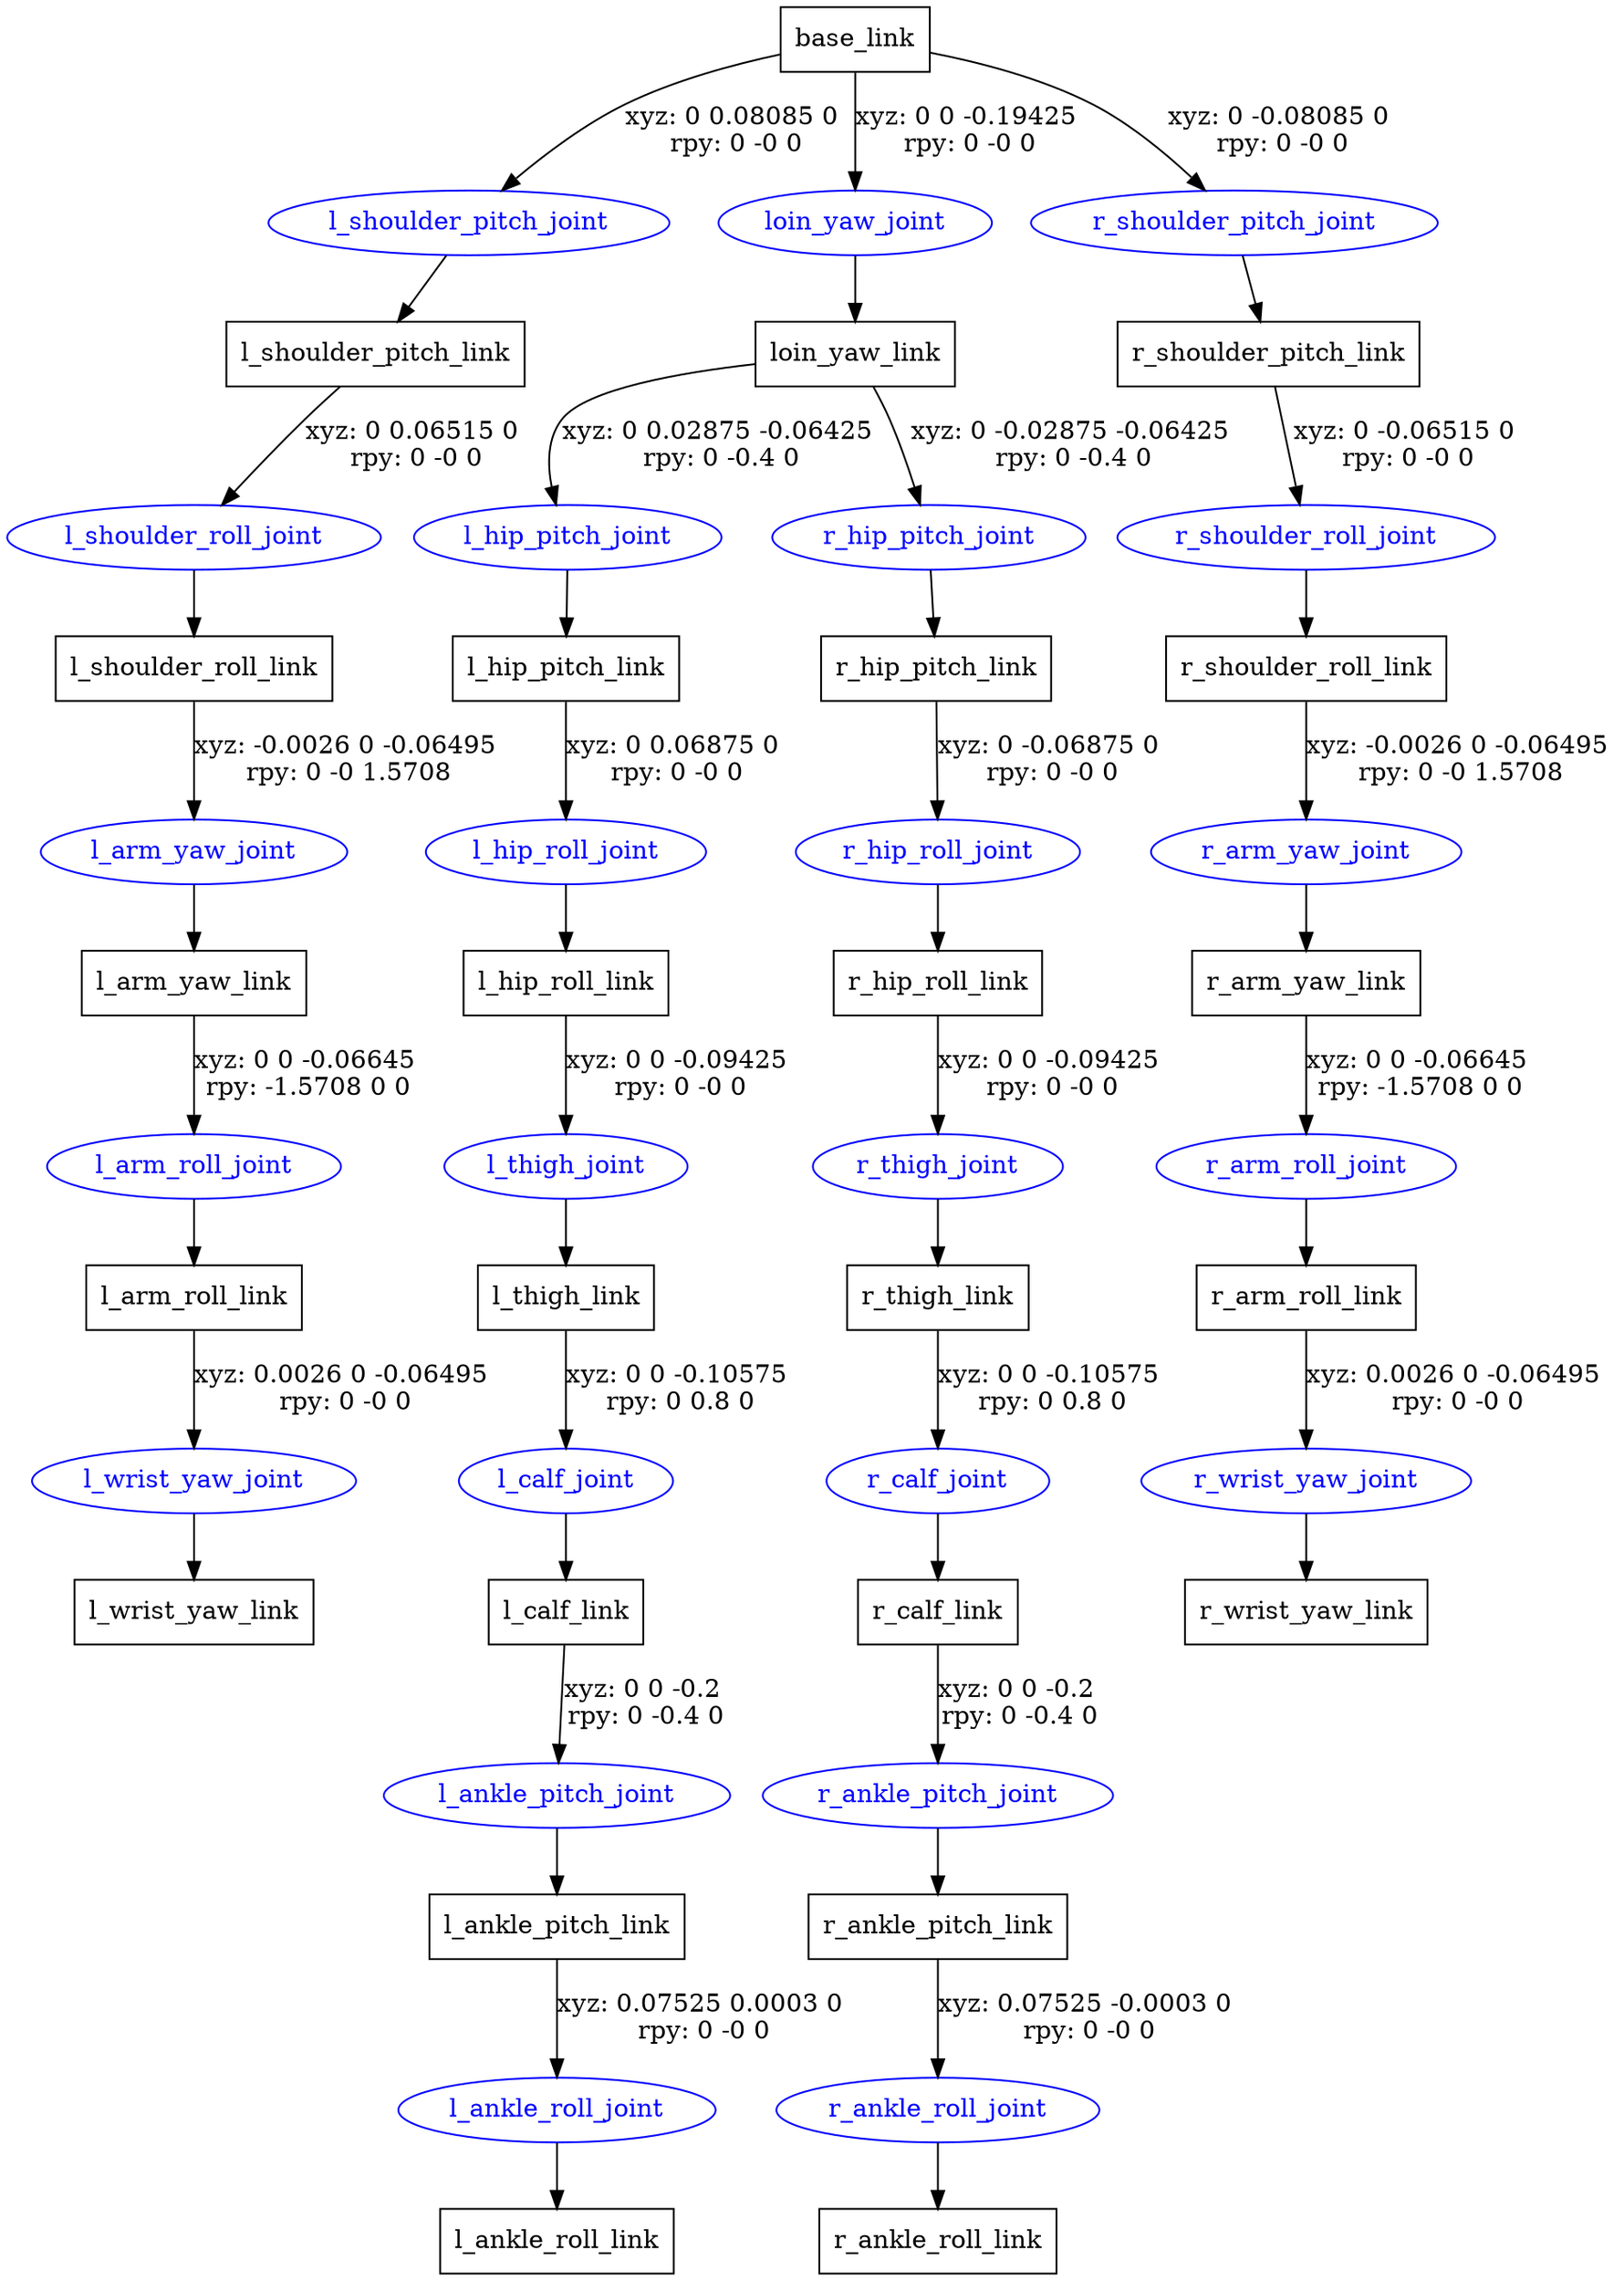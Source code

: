 digraph G {
node [shape=box];
"base_link" [label="base_link"];
"l_shoulder_pitch_link" [label="l_shoulder_pitch_link"];
"l_shoulder_roll_link" [label="l_shoulder_roll_link"];
"l_arm_yaw_link" [label="l_arm_yaw_link"];
"l_arm_roll_link" [label="l_arm_roll_link"];
"l_wrist_yaw_link" [label="l_wrist_yaw_link"];
"loin_yaw_link" [label="loin_yaw_link"];
"l_hip_pitch_link" [label="l_hip_pitch_link"];
"l_hip_roll_link" [label="l_hip_roll_link"];
"l_thigh_link" [label="l_thigh_link"];
"l_calf_link" [label="l_calf_link"];
"l_ankle_pitch_link" [label="l_ankle_pitch_link"];
"l_ankle_roll_link" [label="l_ankle_roll_link"];
"r_hip_pitch_link" [label="r_hip_pitch_link"];
"r_hip_roll_link" [label="r_hip_roll_link"];
"r_thigh_link" [label="r_thigh_link"];
"r_calf_link" [label="r_calf_link"];
"r_ankle_pitch_link" [label="r_ankle_pitch_link"];
"r_ankle_roll_link" [label="r_ankle_roll_link"];
"r_shoulder_pitch_link" [label="r_shoulder_pitch_link"];
"r_shoulder_roll_link" [label="r_shoulder_roll_link"];
"r_arm_yaw_link" [label="r_arm_yaw_link"];
"r_arm_roll_link" [label="r_arm_roll_link"];
"r_wrist_yaw_link" [label="r_wrist_yaw_link"];
node [shape=ellipse, color=blue, fontcolor=blue];
"base_link" -> "l_shoulder_pitch_joint" [label="xyz: 0 0.08085 0 \nrpy: 0 -0 0"]
"l_shoulder_pitch_joint" -> "l_shoulder_pitch_link"
"l_shoulder_pitch_link" -> "l_shoulder_roll_joint" [label="xyz: 0 0.06515 0 \nrpy: 0 -0 0"]
"l_shoulder_roll_joint" -> "l_shoulder_roll_link"
"l_shoulder_roll_link" -> "l_arm_yaw_joint" [label="xyz: -0.0026 0 -0.06495 \nrpy: 0 -0 1.5708"]
"l_arm_yaw_joint" -> "l_arm_yaw_link"
"l_arm_yaw_link" -> "l_arm_roll_joint" [label="xyz: 0 0 -0.06645 \nrpy: -1.5708 0 0"]
"l_arm_roll_joint" -> "l_arm_roll_link"
"l_arm_roll_link" -> "l_wrist_yaw_joint" [label="xyz: 0.0026 0 -0.06495 \nrpy: 0 -0 0"]
"l_wrist_yaw_joint" -> "l_wrist_yaw_link"
"base_link" -> "loin_yaw_joint" [label="xyz: 0 0 -0.19425 \nrpy: 0 -0 0"]
"loin_yaw_joint" -> "loin_yaw_link"
"loin_yaw_link" -> "l_hip_pitch_joint" [label="xyz: 0 0.02875 -0.06425 \nrpy: 0 -0.4 0"]
"l_hip_pitch_joint" -> "l_hip_pitch_link"
"l_hip_pitch_link" -> "l_hip_roll_joint" [label="xyz: 0 0.06875 0 \nrpy: 0 -0 0"]
"l_hip_roll_joint" -> "l_hip_roll_link"
"l_hip_roll_link" -> "l_thigh_joint" [label="xyz: 0 0 -0.09425 \nrpy: 0 -0 0"]
"l_thigh_joint" -> "l_thigh_link"
"l_thigh_link" -> "l_calf_joint" [label="xyz: 0 0 -0.10575 \nrpy: 0 0.8 0"]
"l_calf_joint" -> "l_calf_link"
"l_calf_link" -> "l_ankle_pitch_joint" [label="xyz: 0 0 -0.2 \nrpy: 0 -0.4 0"]
"l_ankle_pitch_joint" -> "l_ankle_pitch_link"
"l_ankle_pitch_link" -> "l_ankle_roll_joint" [label="xyz: 0.07525 0.0003 0 \nrpy: 0 -0 0"]
"l_ankle_roll_joint" -> "l_ankle_roll_link"
"loin_yaw_link" -> "r_hip_pitch_joint" [label="xyz: 0 -0.02875 -0.06425 \nrpy: 0 -0.4 0"]
"r_hip_pitch_joint" -> "r_hip_pitch_link"
"r_hip_pitch_link" -> "r_hip_roll_joint" [label="xyz: 0 -0.06875 0 \nrpy: 0 -0 0"]
"r_hip_roll_joint" -> "r_hip_roll_link"
"r_hip_roll_link" -> "r_thigh_joint" [label="xyz: 0 0 -0.09425 \nrpy: 0 -0 0"]
"r_thigh_joint" -> "r_thigh_link"
"r_thigh_link" -> "r_calf_joint" [label="xyz: 0 0 -0.10575 \nrpy: 0 0.8 0"]
"r_calf_joint" -> "r_calf_link"
"r_calf_link" -> "r_ankle_pitch_joint" [label="xyz: 0 0 -0.2 \nrpy: 0 -0.4 0"]
"r_ankle_pitch_joint" -> "r_ankle_pitch_link"
"r_ankle_pitch_link" -> "r_ankle_roll_joint" [label="xyz: 0.07525 -0.0003 0 \nrpy: 0 -0 0"]
"r_ankle_roll_joint" -> "r_ankle_roll_link"
"base_link" -> "r_shoulder_pitch_joint" [label="xyz: 0 -0.08085 0 \nrpy: 0 -0 0"]
"r_shoulder_pitch_joint" -> "r_shoulder_pitch_link"
"r_shoulder_pitch_link" -> "r_shoulder_roll_joint" [label="xyz: 0 -0.06515 0 \nrpy: 0 -0 0"]
"r_shoulder_roll_joint" -> "r_shoulder_roll_link"
"r_shoulder_roll_link" -> "r_arm_yaw_joint" [label="xyz: -0.0026 0 -0.06495 \nrpy: 0 -0 1.5708"]
"r_arm_yaw_joint" -> "r_arm_yaw_link"
"r_arm_yaw_link" -> "r_arm_roll_joint" [label="xyz: 0 0 -0.06645 \nrpy: -1.5708 0 0"]
"r_arm_roll_joint" -> "r_arm_roll_link"
"r_arm_roll_link" -> "r_wrist_yaw_joint" [label="xyz: 0.0026 0 -0.06495 \nrpy: 0 -0 0"]
"r_wrist_yaw_joint" -> "r_wrist_yaw_link"
}

